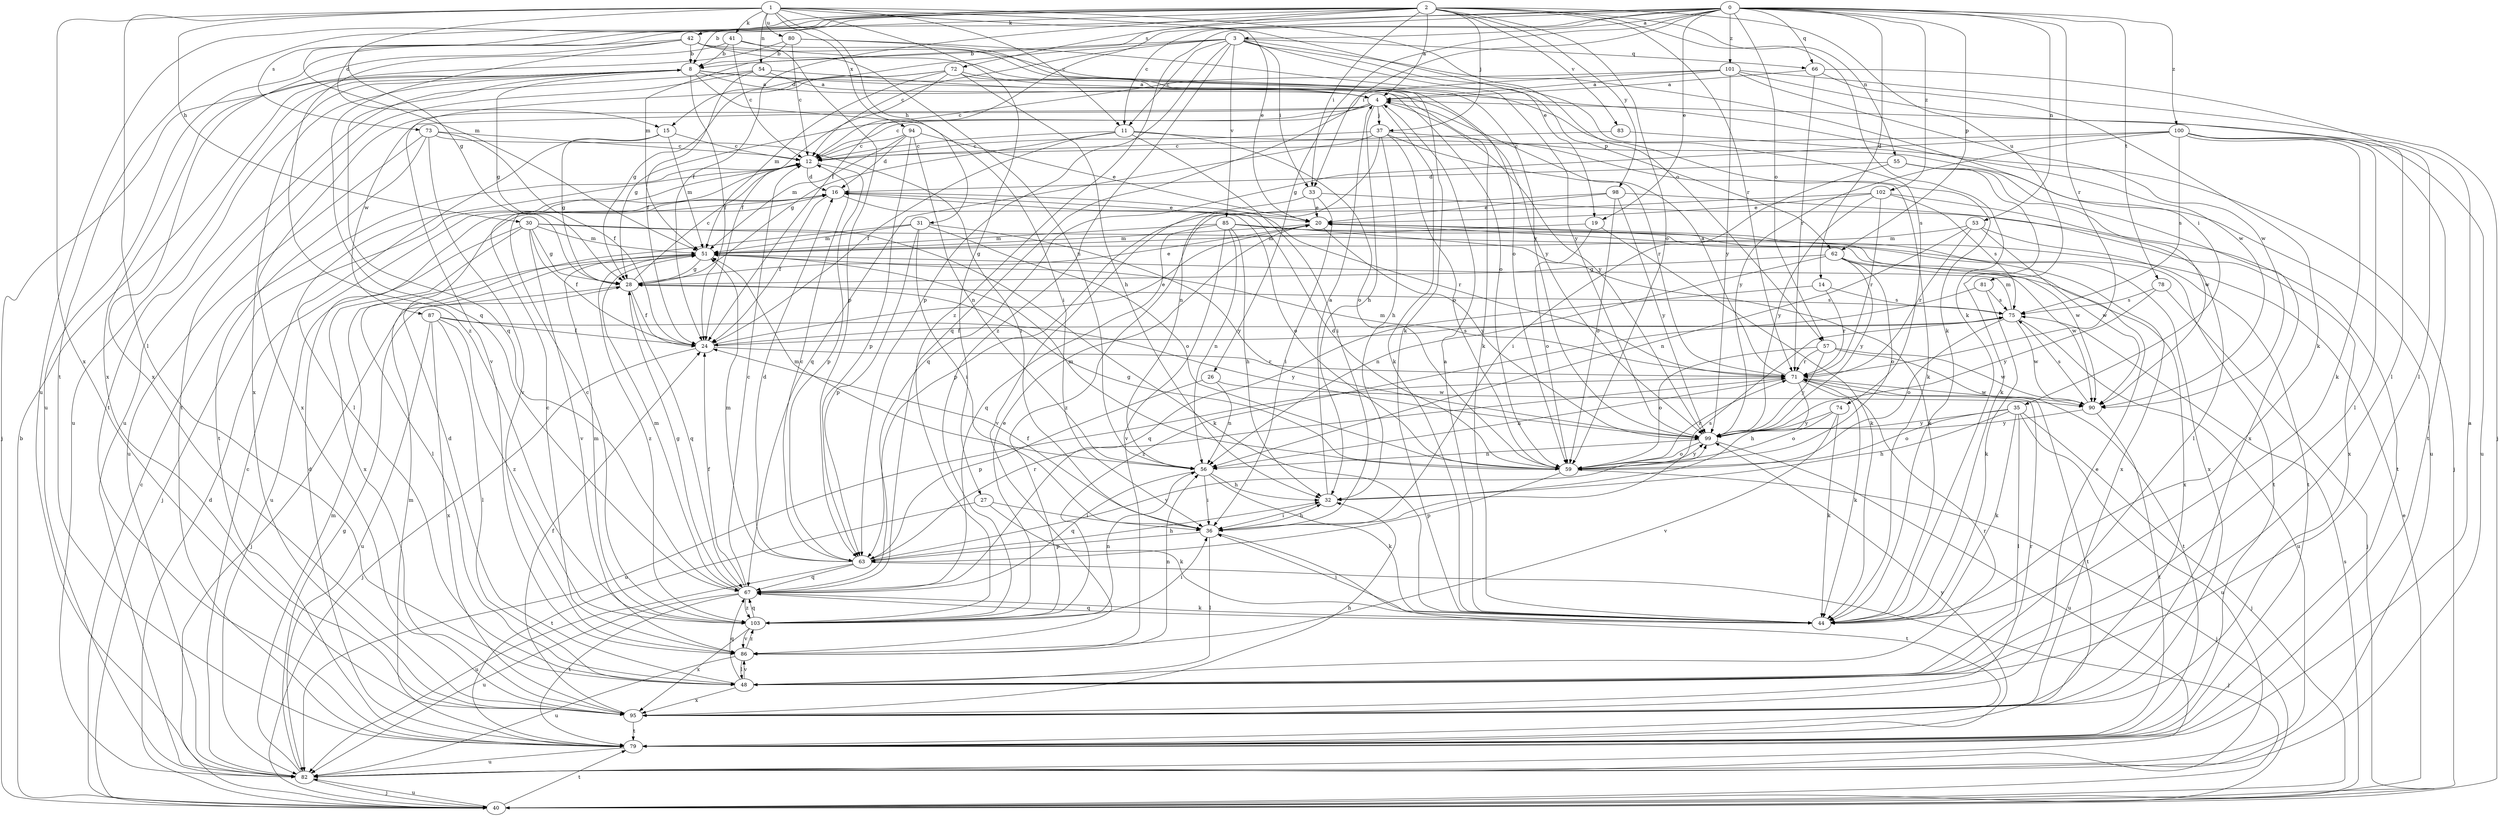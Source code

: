 strict digraph  {
0;
1;
2;
3;
4;
8;
11;
12;
14;
15;
16;
19;
20;
24;
26;
27;
28;
30;
31;
32;
33;
35;
36;
37;
40;
41;
42;
44;
48;
51;
53;
54;
55;
56;
57;
59;
62;
63;
66;
67;
71;
72;
73;
74;
75;
78;
79;
80;
81;
82;
83;
85;
86;
87;
90;
94;
95;
98;
99;
100;
101;
102;
103;
0 -> 3  [label=a];
0 -> 8  [label=b];
0 -> 11  [label=c];
0 -> 14  [label=d];
0 -> 19  [label=e];
0 -> 24  [label=f];
0 -> 26  [label=g];
0 -> 33  [label=i];
0 -> 51  [label=m];
0 -> 53  [label=n];
0 -> 57  [label=o];
0 -> 62  [label=p];
0 -> 66  [label=q];
0 -> 71  [label=r];
0 -> 78  [label=t];
0 -> 100  [label=z];
0 -> 101  [label=z];
0 -> 102  [label=z];
0 -> 103  [label=z];
1 -> 11  [label=c];
1 -> 15  [label=d];
1 -> 19  [label=e];
1 -> 20  [label=e];
1 -> 27  [label=g];
1 -> 30  [label=h];
1 -> 31  [label=h];
1 -> 41  [label=k];
1 -> 48  [label=l];
1 -> 54  [label=n];
1 -> 57  [label=o];
1 -> 80  [label=u];
1 -> 94  [label=x];
1 -> 95  [label=x];
2 -> 4  [label=a];
2 -> 24  [label=f];
2 -> 28  [label=g];
2 -> 33  [label=i];
2 -> 37  [label=j];
2 -> 42  [label=k];
2 -> 44  [label=k];
2 -> 51  [label=m];
2 -> 55  [label=n];
2 -> 59  [label=o];
2 -> 71  [label=r];
2 -> 72  [label=s];
2 -> 73  [label=s];
2 -> 79  [label=t];
2 -> 81  [label=u];
2 -> 82  [label=u];
2 -> 83  [label=v];
2 -> 98  [label=y];
3 -> 8  [label=b];
3 -> 11  [label=c];
3 -> 12  [label=c];
3 -> 15  [label=d];
3 -> 33  [label=i];
3 -> 35  [label=i];
3 -> 62  [label=p];
3 -> 63  [label=p];
3 -> 66  [label=q];
3 -> 74  [label=s];
3 -> 85  [label=v];
3 -> 103  [label=z];
4 -> 12  [label=c];
4 -> 28  [label=g];
4 -> 32  [label=h];
4 -> 37  [label=j];
4 -> 44  [label=k];
4 -> 87  [label=w];
4 -> 95  [label=x];
4 -> 99  [label=y];
8 -> 4  [label=a];
8 -> 24  [label=f];
8 -> 28  [label=g];
8 -> 36  [label=i];
8 -> 40  [label=j];
8 -> 67  [label=q];
8 -> 79  [label=t];
8 -> 82  [label=u];
8 -> 90  [label=w];
8 -> 95  [label=x];
8 -> 99  [label=y];
11 -> 12  [label=c];
11 -> 24  [label=f];
11 -> 28  [label=g];
11 -> 36  [label=i];
11 -> 59  [label=o];
11 -> 82  [label=u];
12 -> 16  [label=d];
12 -> 63  [label=p];
14 -> 67  [label=q];
14 -> 71  [label=r];
14 -> 75  [label=s];
15 -> 12  [label=c];
15 -> 28  [label=g];
15 -> 48  [label=l];
15 -> 51  [label=m];
16 -> 20  [label=e];
16 -> 24  [label=f];
16 -> 40  [label=j];
16 -> 59  [label=o];
16 -> 71  [label=r];
19 -> 44  [label=k];
19 -> 51  [label=m];
19 -> 59  [label=o];
20 -> 51  [label=m];
20 -> 95  [label=x];
20 -> 99  [label=y];
24 -> 20  [label=e];
24 -> 40  [label=j];
24 -> 71  [label=r];
24 -> 75  [label=s];
26 -> 56  [label=n];
26 -> 63  [label=p];
26 -> 90  [label=w];
27 -> 36  [label=i];
27 -> 44  [label=k];
27 -> 79  [label=t];
28 -> 12  [label=c];
28 -> 20  [label=e];
28 -> 24  [label=f];
28 -> 40  [label=j];
28 -> 67  [label=q];
28 -> 75  [label=s];
30 -> 24  [label=f];
30 -> 28  [label=g];
30 -> 44  [label=k];
30 -> 51  [label=m];
30 -> 82  [label=u];
30 -> 86  [label=v];
30 -> 90  [label=w];
30 -> 95  [label=x];
31 -> 36  [label=i];
31 -> 48  [label=l];
31 -> 51  [label=m];
31 -> 59  [label=o];
31 -> 63  [label=p];
31 -> 99  [label=y];
32 -> 4  [label=a];
32 -> 36  [label=i];
33 -> 20  [label=e];
33 -> 36  [label=i];
33 -> 86  [label=v];
33 -> 95  [label=x];
35 -> 32  [label=h];
35 -> 40  [label=j];
35 -> 44  [label=k];
35 -> 48  [label=l];
35 -> 59  [label=o];
35 -> 82  [label=u];
35 -> 99  [label=y];
36 -> 24  [label=f];
36 -> 32  [label=h];
36 -> 48  [label=l];
36 -> 63  [label=p];
36 -> 75  [label=s];
36 -> 79  [label=t];
37 -> 12  [label=c];
37 -> 32  [label=h];
37 -> 44  [label=k];
37 -> 56  [label=n];
37 -> 59  [label=o];
37 -> 67  [label=q];
37 -> 71  [label=r];
40 -> 8  [label=b];
40 -> 12  [label=c];
40 -> 16  [label=d];
40 -> 20  [label=e];
40 -> 75  [label=s];
40 -> 79  [label=t];
40 -> 82  [label=u];
41 -> 8  [label=b];
41 -> 12  [label=c];
41 -> 63  [label=p];
41 -> 99  [label=y];
41 -> 103  [label=z];
42 -> 8  [label=b];
42 -> 44  [label=k];
42 -> 56  [label=n];
42 -> 59  [label=o];
42 -> 67  [label=q];
42 -> 82  [label=u];
42 -> 95  [label=x];
44 -> 4  [label=a];
44 -> 36  [label=i];
44 -> 67  [label=q];
48 -> 16  [label=d];
48 -> 67  [label=q];
48 -> 71  [label=r];
48 -> 86  [label=v];
48 -> 95  [label=x];
51 -> 28  [label=g];
51 -> 103  [label=z];
53 -> 51  [label=m];
53 -> 56  [label=n];
53 -> 71  [label=r];
53 -> 79  [label=t];
53 -> 90  [label=w];
54 -> 4  [label=a];
54 -> 24  [label=f];
54 -> 59  [label=o];
54 -> 79  [label=t];
54 -> 82  [label=u];
55 -> 16  [label=d];
55 -> 36  [label=i];
55 -> 44  [label=k];
55 -> 90  [label=w];
55 -> 95  [label=x];
56 -> 32  [label=h];
56 -> 36  [label=i];
56 -> 44  [label=k];
56 -> 51  [label=m];
56 -> 67  [label=q];
57 -> 59  [label=o];
57 -> 71  [label=r];
57 -> 79  [label=t];
57 -> 90  [label=w];
57 -> 99  [label=y];
59 -> 16  [label=d];
59 -> 28  [label=g];
59 -> 40  [label=j];
59 -> 51  [label=m];
59 -> 63  [label=p];
59 -> 71  [label=r];
59 -> 99  [label=y];
62 -> 28  [label=g];
62 -> 56  [label=n];
62 -> 59  [label=o];
62 -> 90  [label=w];
62 -> 95  [label=x];
62 -> 99  [label=y];
63 -> 12  [label=c];
63 -> 16  [label=d];
63 -> 32  [label=h];
63 -> 40  [label=j];
63 -> 51  [label=m];
63 -> 67  [label=q];
63 -> 71  [label=r];
63 -> 82  [label=u];
63 -> 99  [label=y];
66 -> 4  [label=a];
66 -> 44  [label=k];
66 -> 48  [label=l];
66 -> 71  [label=r];
67 -> 12  [label=c];
67 -> 24  [label=f];
67 -> 28  [label=g];
67 -> 44  [label=k];
67 -> 51  [label=m];
67 -> 79  [label=t];
67 -> 82  [label=u];
67 -> 103  [label=z];
71 -> 4  [label=a];
71 -> 32  [label=h];
71 -> 44  [label=k];
71 -> 51  [label=m];
71 -> 56  [label=n];
71 -> 79  [label=t];
71 -> 82  [label=u];
71 -> 90  [label=w];
72 -> 4  [label=a];
72 -> 24  [label=f];
72 -> 28  [label=g];
72 -> 32  [label=h];
72 -> 44  [label=k];
72 -> 51  [label=m];
72 -> 86  [label=v];
73 -> 12  [label=c];
73 -> 24  [label=f];
73 -> 36  [label=i];
73 -> 79  [label=t];
73 -> 82  [label=u];
73 -> 86  [label=v];
74 -> 44  [label=k];
74 -> 59  [label=o];
74 -> 86  [label=v];
74 -> 99  [label=y];
75 -> 24  [label=f];
75 -> 51  [label=m];
75 -> 59  [label=o];
75 -> 82  [label=u];
75 -> 90  [label=w];
78 -> 40  [label=j];
78 -> 75  [label=s];
78 -> 99  [label=y];
79 -> 4  [label=a];
79 -> 16  [label=d];
79 -> 51  [label=m];
79 -> 82  [label=u];
79 -> 99  [label=y];
80 -> 8  [label=b];
80 -> 12  [label=c];
80 -> 44  [label=k];
80 -> 95  [label=x];
80 -> 99  [label=y];
81 -> 44  [label=k];
81 -> 75  [label=s];
81 -> 103  [label=z];
82 -> 12  [label=c];
82 -> 28  [label=g];
82 -> 40  [label=j];
82 -> 51  [label=m];
83 -> 12  [label=c];
83 -> 40  [label=j];
85 -> 32  [label=h];
85 -> 44  [label=k];
85 -> 51  [label=m];
85 -> 56  [label=n];
85 -> 67  [label=q];
85 -> 79  [label=t];
85 -> 86  [label=v];
85 -> 95  [label=x];
86 -> 12  [label=c];
86 -> 48  [label=l];
86 -> 56  [label=n];
86 -> 82  [label=u];
86 -> 103  [label=z];
87 -> 24  [label=f];
87 -> 48  [label=l];
87 -> 82  [label=u];
87 -> 95  [label=x];
87 -> 99  [label=y];
87 -> 103  [label=z];
90 -> 75  [label=s];
90 -> 79  [label=t];
90 -> 99  [label=y];
94 -> 12  [label=c];
94 -> 16  [label=d];
94 -> 20  [label=e];
94 -> 51  [label=m];
94 -> 56  [label=n];
94 -> 63  [label=p];
95 -> 20  [label=e];
95 -> 24  [label=f];
95 -> 32  [label=h];
95 -> 71  [label=r];
95 -> 79  [label=t];
98 -> 20  [label=e];
98 -> 48  [label=l];
98 -> 59  [label=o];
98 -> 63  [label=p];
98 -> 99  [label=y];
99 -> 56  [label=n];
99 -> 59  [label=o];
99 -> 82  [label=u];
100 -> 12  [label=c];
100 -> 44  [label=k];
100 -> 48  [label=l];
100 -> 67  [label=q];
100 -> 75  [label=s];
100 -> 79  [label=t];
100 -> 82  [label=u];
100 -> 99  [label=y];
101 -> 4  [label=a];
101 -> 12  [label=c];
101 -> 40  [label=j];
101 -> 48  [label=l];
101 -> 67  [label=q];
101 -> 90  [label=w];
101 -> 99  [label=y];
102 -> 20  [label=e];
102 -> 71  [label=r];
102 -> 75  [label=s];
102 -> 79  [label=t];
102 -> 99  [label=y];
102 -> 103  [label=z];
103 -> 12  [label=c];
103 -> 20  [label=e];
103 -> 36  [label=i];
103 -> 51  [label=m];
103 -> 56  [label=n];
103 -> 67  [label=q];
103 -> 86  [label=v];
103 -> 95  [label=x];
}
